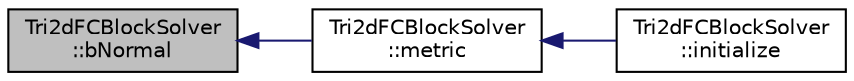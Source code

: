 digraph "Tri2dFCBlockSolver::bNormal"
{
  edge [fontname="Helvetica",fontsize="10",labelfontname="Helvetica",labelfontsize="10"];
  node [fontname="Helvetica",fontsize="10",shape=record];
  rankdir="LR";
  Node1 [label="Tri2dFCBlockSolver\l::bNormal",height=0.2,width=0.4,color="black", fillcolor="grey75", style="filled" fontcolor="black"];
  Node1 -> Node2 [dir="back",color="midnightblue",fontsize="10",style="solid",fontname="Helvetica"];
  Node2 [label="Tri2dFCBlockSolver\l::metric",height=0.2,width=0.4,color="black", fillcolor="white", style="filled",URL="$classTri2dFCBlockSolver.html#ae5b808f9d896af6788505b6d2c636764",tooltip="Form all grid metrics. "];
  Node2 -> Node3 [dir="back",color="midnightblue",fontsize="10",style="solid",fontname="Helvetica"];
  Node3 [label="Tri2dFCBlockSolver\l::initialize",height=0.2,width=0.4,color="black", fillcolor="white", style="filled",URL="$classTri2dFCBlockSolver.html#af52b96dd1104d256cbdb688e8eea4087",tooltip="Initializes data structures for the block solver. "];
}
